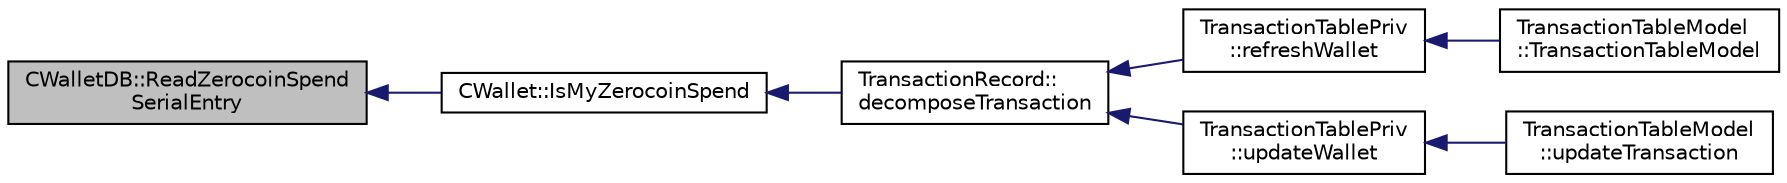 digraph "CWalletDB::ReadZerocoinSpendSerialEntry"
{
  edge [fontname="Helvetica",fontsize="10",labelfontname="Helvetica",labelfontsize="10"];
  node [fontname="Helvetica",fontsize="10",shape=record];
  rankdir="LR";
  Node193 [label="CWalletDB::ReadZerocoinSpend\lSerialEntry",height=0.2,width=0.4,color="black", fillcolor="grey75", style="filled", fontcolor="black"];
  Node193 -> Node194 [dir="back",color="midnightblue",fontsize="10",style="solid",fontname="Helvetica"];
  Node194 [label="CWallet::IsMyZerocoinSpend",height=0.2,width=0.4,color="black", fillcolor="white", style="filled",URL="$group__map_wallet.html#ga0eab42ce08ccd8ed0cea28c67ec20d89"];
  Node194 -> Node195 [dir="back",color="midnightblue",fontsize="10",style="solid",fontname="Helvetica"];
  Node195 [label="TransactionRecord::\ldecomposeTransaction",height=0.2,width=0.4,color="black", fillcolor="white", style="filled",URL="$class_transaction_record.html#a9f5db4465fa5fdcc3f9af525096bcdb9"];
  Node195 -> Node196 [dir="back",color="midnightblue",fontsize="10",style="solid",fontname="Helvetica"];
  Node196 [label="TransactionTablePriv\l::refreshWallet",height=0.2,width=0.4,color="black", fillcolor="white", style="filled",URL="$class_transaction_table_priv.html#a1f81da5d7cfb2aac03a5e18e6bc91792"];
  Node196 -> Node197 [dir="back",color="midnightblue",fontsize="10",style="solid",fontname="Helvetica"];
  Node197 [label="TransactionTableModel\l::TransactionTableModel",height=0.2,width=0.4,color="black", fillcolor="white", style="filled",URL="$class_transaction_table_model.html#a6c10b7cab9804eee6df9e049a978dc62"];
  Node195 -> Node198 [dir="back",color="midnightblue",fontsize="10",style="solid",fontname="Helvetica"];
  Node198 [label="TransactionTablePriv\l::updateWallet",height=0.2,width=0.4,color="black", fillcolor="white", style="filled",URL="$class_transaction_table_priv.html#a5a8454ce91251c4d9eb927bf2850745c"];
  Node198 -> Node199 [dir="back",color="midnightblue",fontsize="10",style="solid",fontname="Helvetica"];
  Node199 [label="TransactionTableModel\l::updateTransaction",height=0.2,width=0.4,color="black", fillcolor="white", style="filled",URL="$class_transaction_table_model.html#a8de43b3c7ba0612304906eb5a2f51a06"];
}
